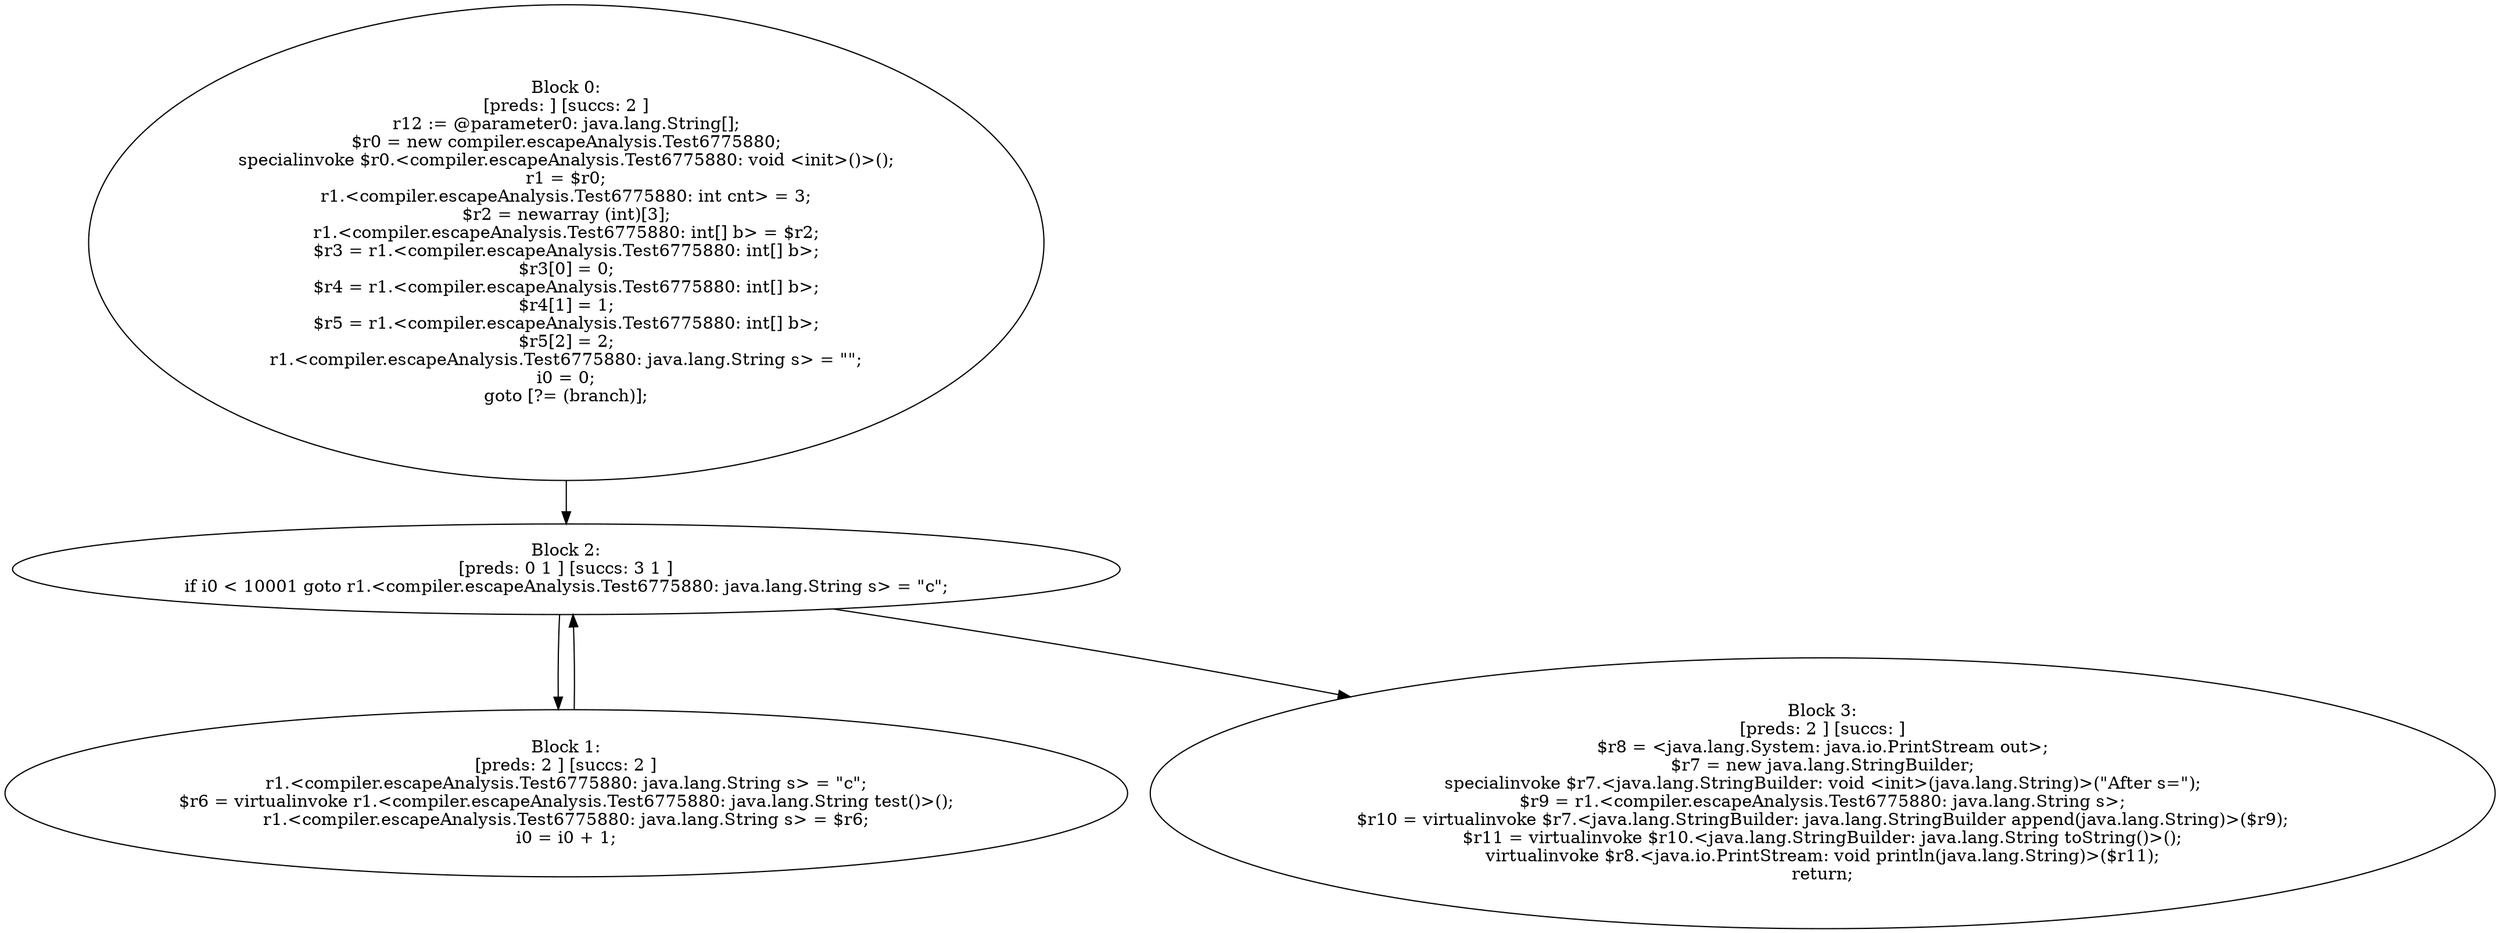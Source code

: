 digraph "unitGraph" {
    "Block 0:
[preds: ] [succs: 2 ]
r12 := @parameter0: java.lang.String[];
$r0 = new compiler.escapeAnalysis.Test6775880;
specialinvoke $r0.<compiler.escapeAnalysis.Test6775880: void <init>()>();
r1 = $r0;
r1.<compiler.escapeAnalysis.Test6775880: int cnt> = 3;
$r2 = newarray (int)[3];
r1.<compiler.escapeAnalysis.Test6775880: int[] b> = $r2;
$r3 = r1.<compiler.escapeAnalysis.Test6775880: int[] b>;
$r3[0] = 0;
$r4 = r1.<compiler.escapeAnalysis.Test6775880: int[] b>;
$r4[1] = 1;
$r5 = r1.<compiler.escapeAnalysis.Test6775880: int[] b>;
$r5[2] = 2;
r1.<compiler.escapeAnalysis.Test6775880: java.lang.String s> = \"\";
i0 = 0;
goto [?= (branch)];
"
    "Block 1:
[preds: 2 ] [succs: 2 ]
r1.<compiler.escapeAnalysis.Test6775880: java.lang.String s> = \"c\";
$r6 = virtualinvoke r1.<compiler.escapeAnalysis.Test6775880: java.lang.String test()>();
r1.<compiler.escapeAnalysis.Test6775880: java.lang.String s> = $r6;
i0 = i0 + 1;
"
    "Block 2:
[preds: 0 1 ] [succs: 3 1 ]
if i0 < 10001 goto r1.<compiler.escapeAnalysis.Test6775880: java.lang.String s> = \"c\";
"
    "Block 3:
[preds: 2 ] [succs: ]
$r8 = <java.lang.System: java.io.PrintStream out>;
$r7 = new java.lang.StringBuilder;
specialinvoke $r7.<java.lang.StringBuilder: void <init>(java.lang.String)>(\"After s=\");
$r9 = r1.<compiler.escapeAnalysis.Test6775880: java.lang.String s>;
$r10 = virtualinvoke $r7.<java.lang.StringBuilder: java.lang.StringBuilder append(java.lang.String)>($r9);
$r11 = virtualinvoke $r10.<java.lang.StringBuilder: java.lang.String toString()>();
virtualinvoke $r8.<java.io.PrintStream: void println(java.lang.String)>($r11);
return;
"
    "Block 0:
[preds: ] [succs: 2 ]
r12 := @parameter0: java.lang.String[];
$r0 = new compiler.escapeAnalysis.Test6775880;
specialinvoke $r0.<compiler.escapeAnalysis.Test6775880: void <init>()>();
r1 = $r0;
r1.<compiler.escapeAnalysis.Test6775880: int cnt> = 3;
$r2 = newarray (int)[3];
r1.<compiler.escapeAnalysis.Test6775880: int[] b> = $r2;
$r3 = r1.<compiler.escapeAnalysis.Test6775880: int[] b>;
$r3[0] = 0;
$r4 = r1.<compiler.escapeAnalysis.Test6775880: int[] b>;
$r4[1] = 1;
$r5 = r1.<compiler.escapeAnalysis.Test6775880: int[] b>;
$r5[2] = 2;
r1.<compiler.escapeAnalysis.Test6775880: java.lang.String s> = \"\";
i0 = 0;
goto [?= (branch)];
"->"Block 2:
[preds: 0 1 ] [succs: 3 1 ]
if i0 < 10001 goto r1.<compiler.escapeAnalysis.Test6775880: java.lang.String s> = \"c\";
";
    "Block 1:
[preds: 2 ] [succs: 2 ]
r1.<compiler.escapeAnalysis.Test6775880: java.lang.String s> = \"c\";
$r6 = virtualinvoke r1.<compiler.escapeAnalysis.Test6775880: java.lang.String test()>();
r1.<compiler.escapeAnalysis.Test6775880: java.lang.String s> = $r6;
i0 = i0 + 1;
"->"Block 2:
[preds: 0 1 ] [succs: 3 1 ]
if i0 < 10001 goto r1.<compiler.escapeAnalysis.Test6775880: java.lang.String s> = \"c\";
";
    "Block 2:
[preds: 0 1 ] [succs: 3 1 ]
if i0 < 10001 goto r1.<compiler.escapeAnalysis.Test6775880: java.lang.String s> = \"c\";
"->"Block 3:
[preds: 2 ] [succs: ]
$r8 = <java.lang.System: java.io.PrintStream out>;
$r7 = new java.lang.StringBuilder;
specialinvoke $r7.<java.lang.StringBuilder: void <init>(java.lang.String)>(\"After s=\");
$r9 = r1.<compiler.escapeAnalysis.Test6775880: java.lang.String s>;
$r10 = virtualinvoke $r7.<java.lang.StringBuilder: java.lang.StringBuilder append(java.lang.String)>($r9);
$r11 = virtualinvoke $r10.<java.lang.StringBuilder: java.lang.String toString()>();
virtualinvoke $r8.<java.io.PrintStream: void println(java.lang.String)>($r11);
return;
";
    "Block 2:
[preds: 0 1 ] [succs: 3 1 ]
if i0 < 10001 goto r1.<compiler.escapeAnalysis.Test6775880: java.lang.String s> = \"c\";
"->"Block 1:
[preds: 2 ] [succs: 2 ]
r1.<compiler.escapeAnalysis.Test6775880: java.lang.String s> = \"c\";
$r6 = virtualinvoke r1.<compiler.escapeAnalysis.Test6775880: java.lang.String test()>();
r1.<compiler.escapeAnalysis.Test6775880: java.lang.String s> = $r6;
i0 = i0 + 1;
";
}
